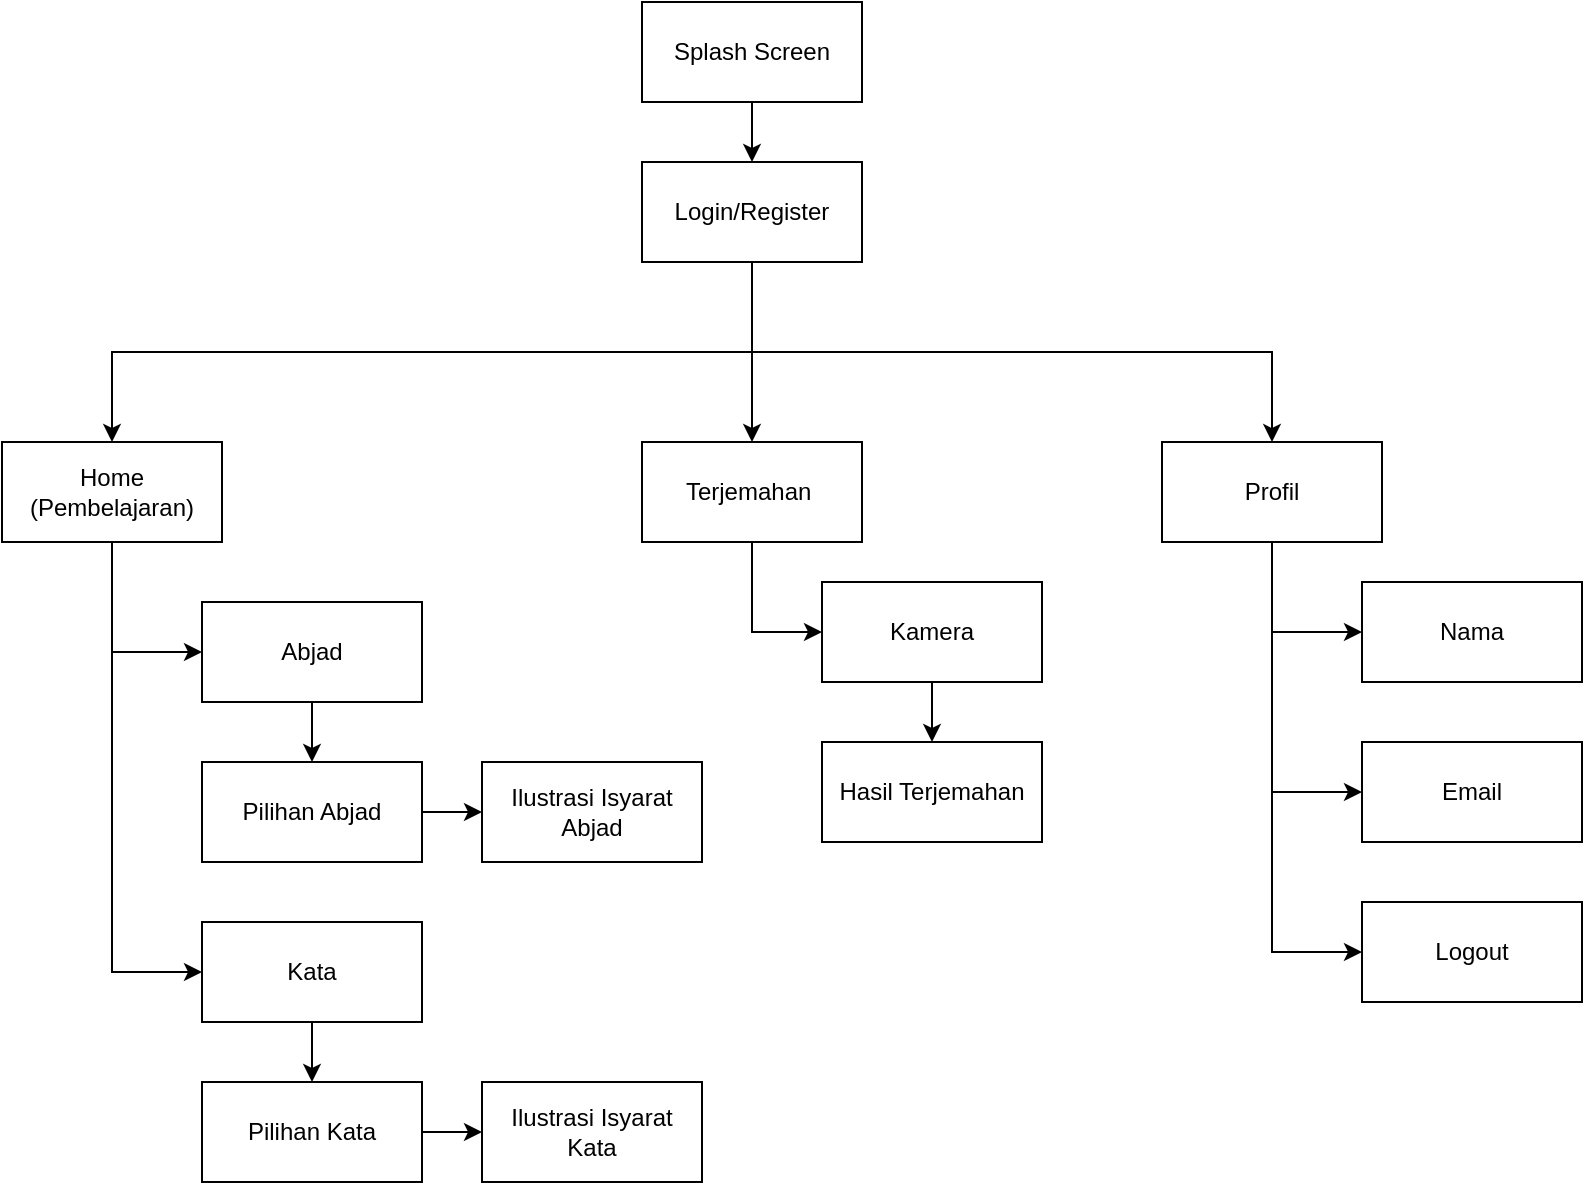 <mxfile version="21.3.3" type="device">
  <diagram name="Halaman-1" id="XOFkEF6E16ol7kwINsnu">
    <mxGraphModel dx="1720" dy="795" grid="1" gridSize="10" guides="1" tooltips="1" connect="1" arrows="1" fold="1" page="1" pageScale="1" pageWidth="827" pageHeight="1169" math="0" shadow="0">
      <root>
        <mxCell id="0" />
        <mxCell id="1" parent="0" />
        <mxCell id="eOn926E474PT9GGDVVFn-3" style="edgeStyle=orthogonalEdgeStyle;rounded=0;orthogonalLoop=1;jettySize=auto;html=1;exitX=0.5;exitY=1;exitDx=0;exitDy=0;" edge="1" parent="1" source="eOn926E474PT9GGDVVFn-1" target="eOn926E474PT9GGDVVFn-2">
          <mxGeometry relative="1" as="geometry" />
        </mxCell>
        <mxCell id="eOn926E474PT9GGDVVFn-1" value="Splash Screen" style="rounded=0;whiteSpace=wrap;html=1;" vertex="1" parent="1">
          <mxGeometry x="440" y="60" width="110" height="50" as="geometry" />
        </mxCell>
        <mxCell id="eOn926E474PT9GGDVVFn-38" style="edgeStyle=orthogonalEdgeStyle;rounded=0;orthogonalLoop=1;jettySize=auto;html=1;exitX=0.5;exitY=1;exitDx=0;exitDy=0;entryX=0.5;entryY=0;entryDx=0;entryDy=0;" edge="1" parent="1" source="eOn926E474PT9GGDVVFn-2" target="eOn926E474PT9GGDVVFn-4">
          <mxGeometry relative="1" as="geometry" />
        </mxCell>
        <mxCell id="eOn926E474PT9GGDVVFn-39" style="edgeStyle=orthogonalEdgeStyle;rounded=0;orthogonalLoop=1;jettySize=auto;html=1;exitX=0.5;exitY=1;exitDx=0;exitDy=0;entryX=0.5;entryY=0;entryDx=0;entryDy=0;" edge="1" parent="1" source="eOn926E474PT9GGDVVFn-2" target="eOn926E474PT9GGDVVFn-25">
          <mxGeometry relative="1" as="geometry" />
        </mxCell>
        <mxCell id="eOn926E474PT9GGDVVFn-40" style="edgeStyle=orthogonalEdgeStyle;rounded=0;orthogonalLoop=1;jettySize=auto;html=1;exitX=0.5;exitY=1;exitDx=0;exitDy=0;" edge="1" parent="1" source="eOn926E474PT9GGDVVFn-2" target="eOn926E474PT9GGDVVFn-30">
          <mxGeometry relative="1" as="geometry" />
        </mxCell>
        <mxCell id="eOn926E474PT9GGDVVFn-2" value="Login/Register" style="rounded=0;whiteSpace=wrap;html=1;" vertex="1" parent="1">
          <mxGeometry x="440" y="140" width="110" height="50" as="geometry" />
        </mxCell>
        <mxCell id="eOn926E474PT9GGDVVFn-9" style="edgeStyle=orthogonalEdgeStyle;rounded=0;orthogonalLoop=1;jettySize=auto;html=1;exitX=0.5;exitY=1;exitDx=0;exitDy=0;entryX=0;entryY=0.5;entryDx=0;entryDy=0;" edge="1" parent="1" source="eOn926E474PT9GGDVVFn-4" target="eOn926E474PT9GGDVVFn-5">
          <mxGeometry relative="1" as="geometry" />
        </mxCell>
        <mxCell id="eOn926E474PT9GGDVVFn-11" style="edgeStyle=orthogonalEdgeStyle;rounded=0;orthogonalLoop=1;jettySize=auto;html=1;exitX=0.5;exitY=1;exitDx=0;exitDy=0;entryX=0;entryY=0.5;entryDx=0;entryDy=0;" edge="1" parent="1" source="eOn926E474PT9GGDVVFn-4" target="eOn926E474PT9GGDVVFn-8">
          <mxGeometry relative="1" as="geometry" />
        </mxCell>
        <mxCell id="eOn926E474PT9GGDVVFn-4" value="Home (Pembelajaran)" style="rounded=0;whiteSpace=wrap;html=1;" vertex="1" parent="1">
          <mxGeometry x="120" y="280" width="110" height="50" as="geometry" />
        </mxCell>
        <mxCell id="eOn926E474PT9GGDVVFn-18" style="edgeStyle=orthogonalEdgeStyle;rounded=0;orthogonalLoop=1;jettySize=auto;html=1;exitX=0.5;exitY=1;exitDx=0;exitDy=0;entryX=0.5;entryY=0;entryDx=0;entryDy=0;" edge="1" parent="1" source="eOn926E474PT9GGDVVFn-5" target="eOn926E474PT9GGDVVFn-12">
          <mxGeometry relative="1" as="geometry" />
        </mxCell>
        <mxCell id="eOn926E474PT9GGDVVFn-5" value="Abjad" style="rounded=0;whiteSpace=wrap;html=1;" vertex="1" parent="1">
          <mxGeometry x="220" y="360" width="110" height="50" as="geometry" />
        </mxCell>
        <mxCell id="eOn926E474PT9GGDVVFn-23" style="edgeStyle=orthogonalEdgeStyle;rounded=0;orthogonalLoop=1;jettySize=auto;html=1;exitX=0.5;exitY=1;exitDx=0;exitDy=0;" edge="1" parent="1" source="eOn926E474PT9GGDVVFn-8" target="eOn926E474PT9GGDVVFn-16">
          <mxGeometry relative="1" as="geometry" />
        </mxCell>
        <mxCell id="eOn926E474PT9GGDVVFn-8" value="Kata" style="rounded=0;whiteSpace=wrap;html=1;" vertex="1" parent="1">
          <mxGeometry x="220" y="520" width="110" height="50" as="geometry" />
        </mxCell>
        <mxCell id="eOn926E474PT9GGDVVFn-19" style="edgeStyle=orthogonalEdgeStyle;rounded=0;orthogonalLoop=1;jettySize=auto;html=1;exitX=1;exitY=0.5;exitDx=0;exitDy=0;" edge="1" parent="1" source="eOn926E474PT9GGDVVFn-12" target="eOn926E474PT9GGDVVFn-13">
          <mxGeometry relative="1" as="geometry" />
        </mxCell>
        <mxCell id="eOn926E474PT9GGDVVFn-12" value="Pilihan Abjad" style="rounded=0;whiteSpace=wrap;html=1;" vertex="1" parent="1">
          <mxGeometry x="220" y="440" width="110" height="50" as="geometry" />
        </mxCell>
        <mxCell id="eOn926E474PT9GGDVVFn-13" value="Ilustrasi Isyarat Abjad" style="rounded=0;whiteSpace=wrap;html=1;" vertex="1" parent="1">
          <mxGeometry x="360" y="440" width="110" height="50" as="geometry" />
        </mxCell>
        <mxCell id="eOn926E474PT9GGDVVFn-24" style="edgeStyle=orthogonalEdgeStyle;rounded=0;orthogonalLoop=1;jettySize=auto;html=1;exitX=1;exitY=0.5;exitDx=0;exitDy=0;entryX=0;entryY=0.5;entryDx=0;entryDy=0;" edge="1" parent="1" source="eOn926E474PT9GGDVVFn-16" target="eOn926E474PT9GGDVVFn-17">
          <mxGeometry relative="1" as="geometry" />
        </mxCell>
        <mxCell id="eOn926E474PT9GGDVVFn-16" value="Pilihan Kata" style="rounded=0;whiteSpace=wrap;html=1;" vertex="1" parent="1">
          <mxGeometry x="220" y="600" width="110" height="50" as="geometry" />
        </mxCell>
        <mxCell id="eOn926E474PT9GGDVVFn-17" value="Ilustrasi Isyarat Kata" style="rounded=0;whiteSpace=wrap;html=1;" vertex="1" parent="1">
          <mxGeometry x="360" y="600" width="110" height="50" as="geometry" />
        </mxCell>
        <mxCell id="eOn926E474PT9GGDVVFn-27" style="edgeStyle=orthogonalEdgeStyle;rounded=0;orthogonalLoop=1;jettySize=auto;html=1;exitX=0.5;exitY=1;exitDx=0;exitDy=0;entryX=0;entryY=0.5;entryDx=0;entryDy=0;" edge="1" parent="1" source="eOn926E474PT9GGDVVFn-25" target="eOn926E474PT9GGDVVFn-26">
          <mxGeometry relative="1" as="geometry" />
        </mxCell>
        <mxCell id="eOn926E474PT9GGDVVFn-25" value="Terjemahan&amp;nbsp;" style="rounded=0;whiteSpace=wrap;html=1;" vertex="1" parent="1">
          <mxGeometry x="440" y="280" width="110" height="50" as="geometry" />
        </mxCell>
        <mxCell id="eOn926E474PT9GGDVVFn-29" style="edgeStyle=orthogonalEdgeStyle;rounded=0;orthogonalLoop=1;jettySize=auto;html=1;exitX=0.5;exitY=1;exitDx=0;exitDy=0;" edge="1" parent="1" source="eOn926E474PT9GGDVVFn-26" target="eOn926E474PT9GGDVVFn-28">
          <mxGeometry relative="1" as="geometry" />
        </mxCell>
        <mxCell id="eOn926E474PT9GGDVVFn-26" value="Kamera" style="rounded=0;whiteSpace=wrap;html=1;" vertex="1" parent="1">
          <mxGeometry x="530" y="350" width="110" height="50" as="geometry" />
        </mxCell>
        <mxCell id="eOn926E474PT9GGDVVFn-28" value="Hasil Terjemahan" style="rounded=0;whiteSpace=wrap;html=1;" vertex="1" parent="1">
          <mxGeometry x="530" y="430" width="110" height="50" as="geometry" />
        </mxCell>
        <mxCell id="eOn926E474PT9GGDVVFn-32" style="edgeStyle=orthogonalEdgeStyle;rounded=0;orthogonalLoop=1;jettySize=auto;html=1;exitX=0.5;exitY=1;exitDx=0;exitDy=0;entryX=0;entryY=0.5;entryDx=0;entryDy=0;" edge="1" parent="1" source="eOn926E474PT9GGDVVFn-30" target="eOn926E474PT9GGDVVFn-31">
          <mxGeometry relative="1" as="geometry" />
        </mxCell>
        <mxCell id="eOn926E474PT9GGDVVFn-35" style="edgeStyle=orthogonalEdgeStyle;rounded=0;orthogonalLoop=1;jettySize=auto;html=1;exitX=0.5;exitY=1;exitDx=0;exitDy=0;entryX=0;entryY=0.5;entryDx=0;entryDy=0;" edge="1" parent="1" source="eOn926E474PT9GGDVVFn-30" target="eOn926E474PT9GGDVVFn-33">
          <mxGeometry relative="1" as="geometry" />
        </mxCell>
        <mxCell id="eOn926E474PT9GGDVVFn-36" style="edgeStyle=orthogonalEdgeStyle;rounded=0;orthogonalLoop=1;jettySize=auto;html=1;exitX=0.5;exitY=1;exitDx=0;exitDy=0;entryX=0;entryY=0.5;entryDx=0;entryDy=0;" edge="1" parent="1" source="eOn926E474PT9GGDVVFn-30" target="eOn926E474PT9GGDVVFn-34">
          <mxGeometry relative="1" as="geometry" />
        </mxCell>
        <mxCell id="eOn926E474PT9GGDVVFn-30" value="Profil" style="rounded=0;whiteSpace=wrap;html=1;" vertex="1" parent="1">
          <mxGeometry x="700" y="280" width="110" height="50" as="geometry" />
        </mxCell>
        <mxCell id="eOn926E474PT9GGDVVFn-31" value="Nama" style="rounded=0;whiteSpace=wrap;html=1;" vertex="1" parent="1">
          <mxGeometry x="800" y="350" width="110" height="50" as="geometry" />
        </mxCell>
        <mxCell id="eOn926E474PT9GGDVVFn-33" value="Email" style="rounded=0;whiteSpace=wrap;html=1;" vertex="1" parent="1">
          <mxGeometry x="800" y="430" width="110" height="50" as="geometry" />
        </mxCell>
        <mxCell id="eOn926E474PT9GGDVVFn-34" value="Logout" style="rounded=0;whiteSpace=wrap;html=1;" vertex="1" parent="1">
          <mxGeometry x="800" y="510" width="110" height="50" as="geometry" />
        </mxCell>
      </root>
    </mxGraphModel>
  </diagram>
</mxfile>
